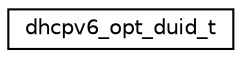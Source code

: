 digraph "Graphical Class Hierarchy"
{
 // LATEX_PDF_SIZE
  edge [fontname="Helvetica",fontsize="10",labelfontname="Helvetica",labelfontsize="10"];
  node [fontname="Helvetica",fontsize="10",shape=record];
  rankdir="LR";
  Node0 [label="dhcpv6_opt_duid_t",height=0.2,width=0.4,color="black", fillcolor="white", style="filled",URL="$structdhcpv6__opt__duid__t.html",tooltip="DHCPv6 client or server identifier option format."];
}
